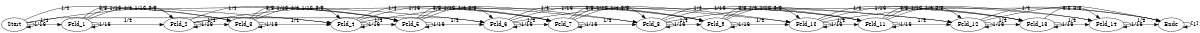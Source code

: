 digraph G {
    // rankdir=LR;
	size="8,5"

node []Start
node []Feld_1
node []Feld_2
node []Feld_3
node []Feld_4
node []Feld_5
node []Feld_6
node []Feld_7
node []Feld_8
node []Feld_9
node []Feld_10
node []Feld_11
node []Feld_12
node []Feld_13
node []Feld_14


Ende -> Ende [label="[1]"]


//  0
Start  ->  Start [label="1/16"]
Feld_1  ->  Feld_1 [label="1/16"]
Feld_2  ->  Feld_2 [label="1/16"]
Feld_3  ->  Feld_3 [label="1/16"]
Feld_4  ->  Feld_4 [label="1/16"]
Feld_5  ->  Feld_5 [label="1/16"]
Feld_6  ->  Feld_6 [label="1/16"]
Feld_7  ->  Feld_7 [label="1/16"]
Feld_8  ->  Feld_8 [label="1/16"]
Feld_9  ->  Feld_9 [label="1/16"]
Feld_10  ->  Feld_10 [label="1/16"]
Feld_11  ->  Feld_11 [label="1/16"]
Feld_12  ->  Feld_12 [label="1/16"]
Feld_13  ->  Feld_13 [label="1/16"]
Feld_14  ->  Feld_14 [label="1/16"]

//  1
Start  ->  Feld_1 [label="1/4"]
Feld_1 ->  Feld_2 [label="1/4"]
Feld_2 ->  Feld_3 [label="1/4"]
Feld_3 ->  Feld_4 [label="1/4"]
Feld_4 ->  Feld_5 [label="1/4"]
Feld_5 ->  Feld_6 [label="1/4"]
Feld_6 ->  Feld_7 [label="1/4"]
Feld_7 ->  Feld_8 [label="1/4"]
Feld_8 ->  Feld_9 [label="1/4"]
Feld_9 ->  Feld_10 [label="1/4"]
Feld_10 ->  Feld_11 [label="1/4"]
Feld_11 ->  Feld_12 [label="1/4"]
Feld_12 ->  Feld_13 [label="1/4"]
Feld_13 ->  Feld_14 [label="1/4"]
Feld_14 ->  Ende [label="1/4"]

//  2
rank=same {
Start  ->  Feld_2 [label="3/8"]
Feld_1 ->  Feld_3 [label="3/8"]
Feld_2 ->  Feld_4 [label="3/8"]
Feld_3 ->  Feld_5 [label="3/8"]
Feld_4 ->  Feld_6 [label="3/8"]
Feld_5 ->  Feld_7 [label="3/8"]
Feld_6 ->  Feld_8 [label="3/8"]
Feld_7 ->  Feld_9 [label="3/8"]
Feld_8 ->  Feld_10 [label="3/8"]
Feld_9 ->  Feld_11 [label="3/8"]
Feld_10 ->  Feld_12 [label="3/8"]
Feld_11 ->  Feld_13 [label="3/8"]
Feld_12 ->  Feld_14 [label="3/8"]
Feld_13 ->  Ende [label="3/8"]
}
//  3
Start  -> Feld_3 [label="1/4"]
Feld_1  -> Feld_4 [label="1/4"]
Feld_2  -> Feld_5 [label="1/4"]
Feld_3  -> Feld_6 [label="1/4"]
Feld_4  -> Feld_7 [label="1/4"]
Feld_5  -> Feld_8 [label="1/4"]
Feld_6  -> Feld_9 [label="1/4"]
Feld_7  -> Feld_10 [label="1/4"]
Feld_8  -> Feld_11 [label="1/4"]
Feld_9  -> Feld_12 [label="1/4"]
Feld_10  -> Feld_13 [label="1/4"]
Feld_11  -> Feld_14 [label="1/4"]
Feld_12 ->  Ende [label="1/4"]

//  4
Start  -> Feld_4 [label="1/16"]
Feld_1  -> Feld_5 [label="1/16"]
Feld_2  -> Feld_6 [label="1/16"]
Feld_3  -> Feld_7 [label="1/16"]
Feld_4  -> Feld_8 [label="1/16"]
Feld_5  -> Feld_9 [label="1/16"]
Feld_6  -> Feld_10 [label="1/16"]
Feld_7  -> Feld_11 [label="1/16"]
Feld_8  -> Feld_12 [label="1/16"]
Feld_9  -> Feld_13 [label="1/16"]
Feld_10  -> Feld_14 [label="1/16"]
Feld_11  -> Ende [label="1/16"]

}